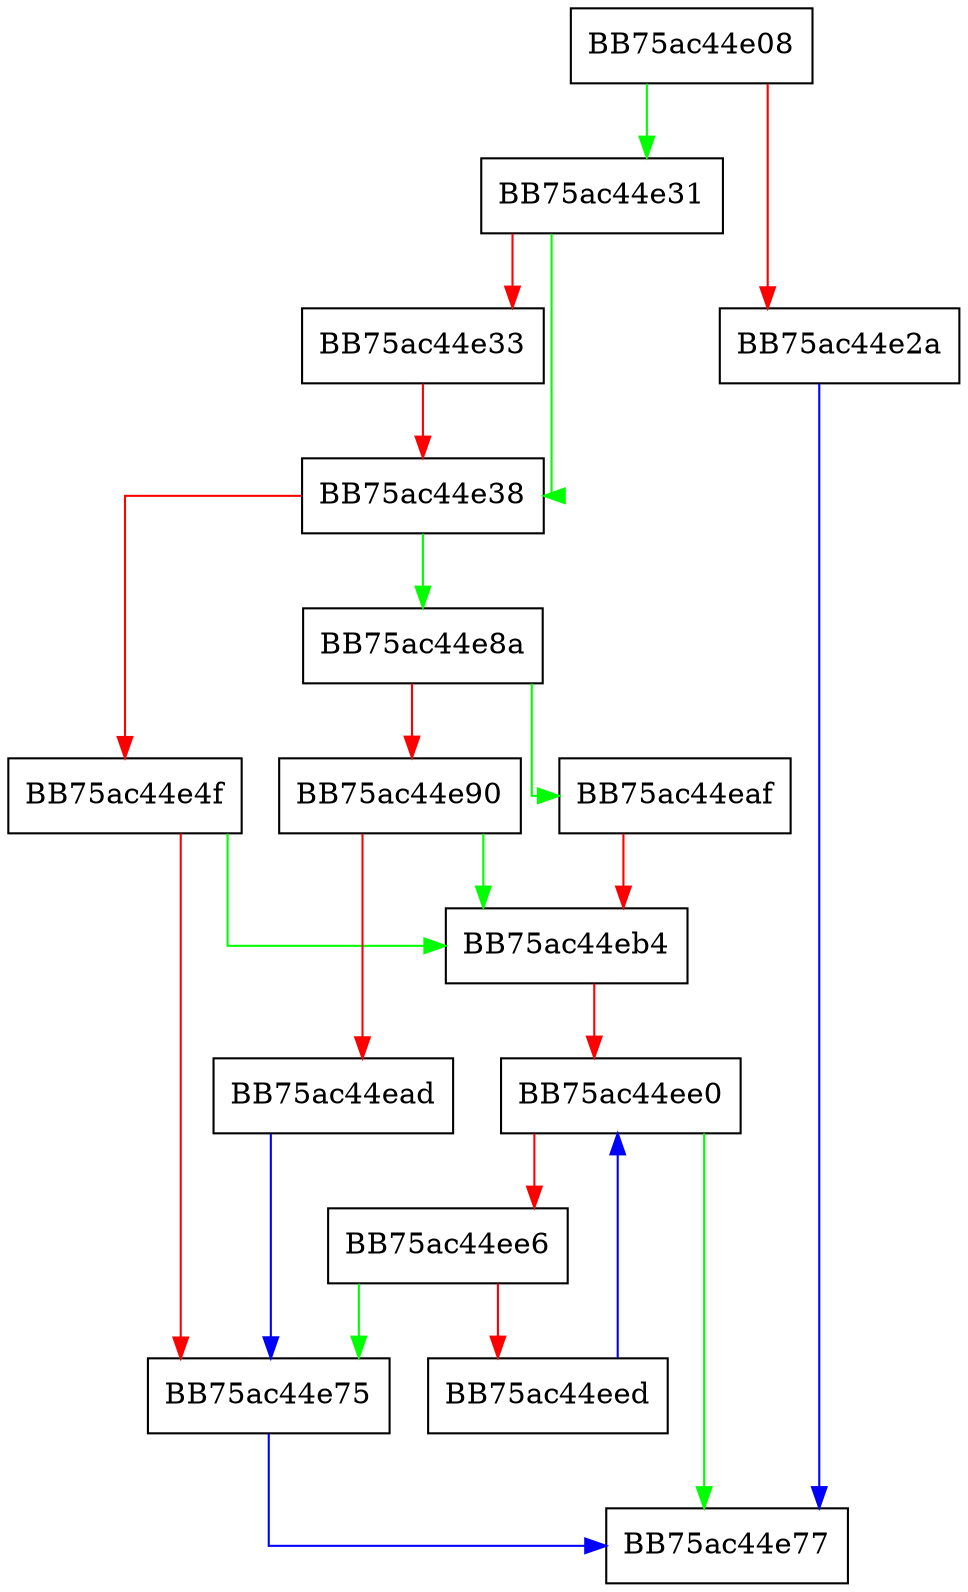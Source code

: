 digraph IsLastBlockValid {
  node [shape="box"];
  graph [splines=ortho];
  BB75ac44e08 -> BB75ac44e31 [color="green"];
  BB75ac44e08 -> BB75ac44e2a [color="red"];
  BB75ac44e2a -> BB75ac44e77 [color="blue"];
  BB75ac44e31 -> BB75ac44e38 [color="green"];
  BB75ac44e31 -> BB75ac44e33 [color="red"];
  BB75ac44e33 -> BB75ac44e38 [color="red"];
  BB75ac44e38 -> BB75ac44e8a [color="green"];
  BB75ac44e38 -> BB75ac44e4f [color="red"];
  BB75ac44e4f -> BB75ac44eb4 [color="green"];
  BB75ac44e4f -> BB75ac44e75 [color="red"];
  BB75ac44e75 -> BB75ac44e77 [color="blue"];
  BB75ac44e8a -> BB75ac44eaf [color="green"];
  BB75ac44e8a -> BB75ac44e90 [color="red"];
  BB75ac44e90 -> BB75ac44eb4 [color="green"];
  BB75ac44e90 -> BB75ac44ead [color="red"];
  BB75ac44ead -> BB75ac44e75 [color="blue"];
  BB75ac44eaf -> BB75ac44eb4 [color="red"];
  BB75ac44eb4 -> BB75ac44ee0 [color="red"];
  BB75ac44ee0 -> BB75ac44e77 [color="green"];
  BB75ac44ee0 -> BB75ac44ee6 [color="red"];
  BB75ac44ee6 -> BB75ac44e75 [color="green"];
  BB75ac44ee6 -> BB75ac44eed [color="red"];
  BB75ac44eed -> BB75ac44ee0 [color="blue"];
}